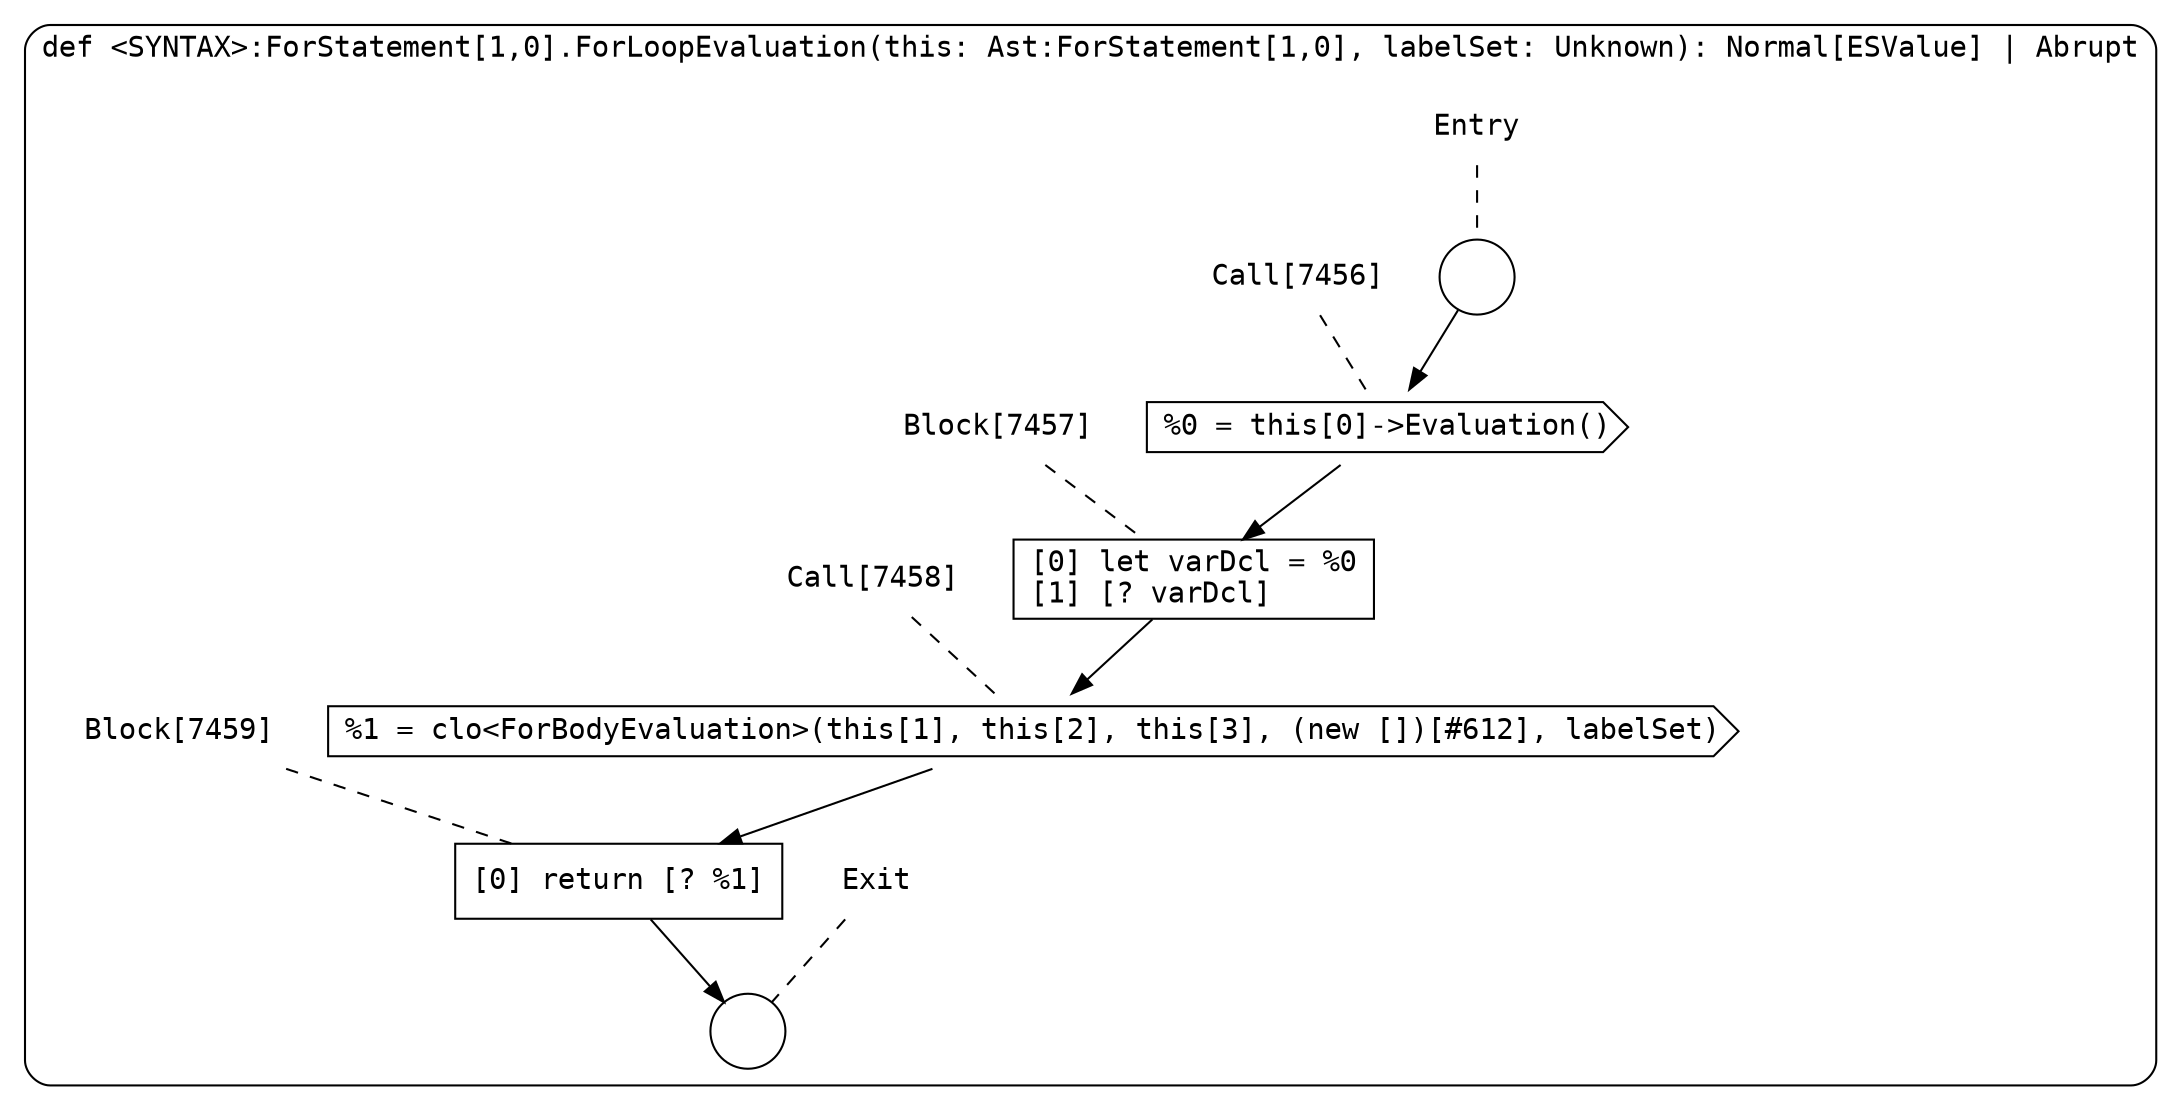 digraph {
  graph [fontname = "Consolas"]
  node [fontname = "Consolas"]
  edge [fontname = "Consolas"]
  subgraph cluster1423 {
    label = "def <SYNTAX>:ForStatement[1,0].ForLoopEvaluation(this: Ast:ForStatement[1,0], labelSet: Unknown): Normal[ESValue] | Abrupt"
    style = rounded
    cluster1423_entry_name [shape=none, label=<<font color="black">Entry</font>>]
    cluster1423_entry_name -> cluster1423_entry [arrowhead=none, color="black", style=dashed]
    cluster1423_entry [shape=circle label=" " color="black" fillcolor="white" style=filled]
    cluster1423_entry -> node7456 [color="black"]
    cluster1423_exit_name [shape=none, label=<<font color="black">Exit</font>>]
    cluster1423_exit_name -> cluster1423_exit [arrowhead=none, color="black", style=dashed]
    cluster1423_exit [shape=circle label=" " color="black" fillcolor="white" style=filled]
    node7456_name [shape=none, label=<<font color="black">Call[7456]</font>>]
    node7456_name -> node7456 [arrowhead=none, color="black", style=dashed]
    node7456 [shape=cds, label=<<font color="black">%0 = this[0]-&gt;Evaluation()</font>> color="black" fillcolor="white", style=filled]
    node7456 -> node7457 [color="black"]
    node7457_name [shape=none, label=<<font color="black">Block[7457]</font>>]
    node7457_name -> node7457 [arrowhead=none, color="black", style=dashed]
    node7457 [shape=box, label=<<font color="black">[0] let varDcl = %0<BR ALIGN="LEFT"/>[1] [? varDcl]<BR ALIGN="LEFT"/></font>> color="black" fillcolor="white", style=filled]
    node7457 -> node7458 [color="black"]
    node7458_name [shape=none, label=<<font color="black">Call[7458]</font>>]
    node7458_name -> node7458 [arrowhead=none, color="black", style=dashed]
    node7458 [shape=cds, label=<<font color="black">%1 = clo&lt;ForBodyEvaluation&gt;(this[1], this[2], this[3], (new [])[#612], labelSet)</font>> color="black" fillcolor="white", style=filled]
    node7458 -> node7459 [color="black"]
    node7459_name [shape=none, label=<<font color="black">Block[7459]</font>>]
    node7459_name -> node7459 [arrowhead=none, color="black", style=dashed]
    node7459 [shape=box, label=<<font color="black">[0] return [? %1]<BR ALIGN="LEFT"/></font>> color="black" fillcolor="white", style=filled]
    node7459 -> cluster1423_exit [color="black"]
  }
}